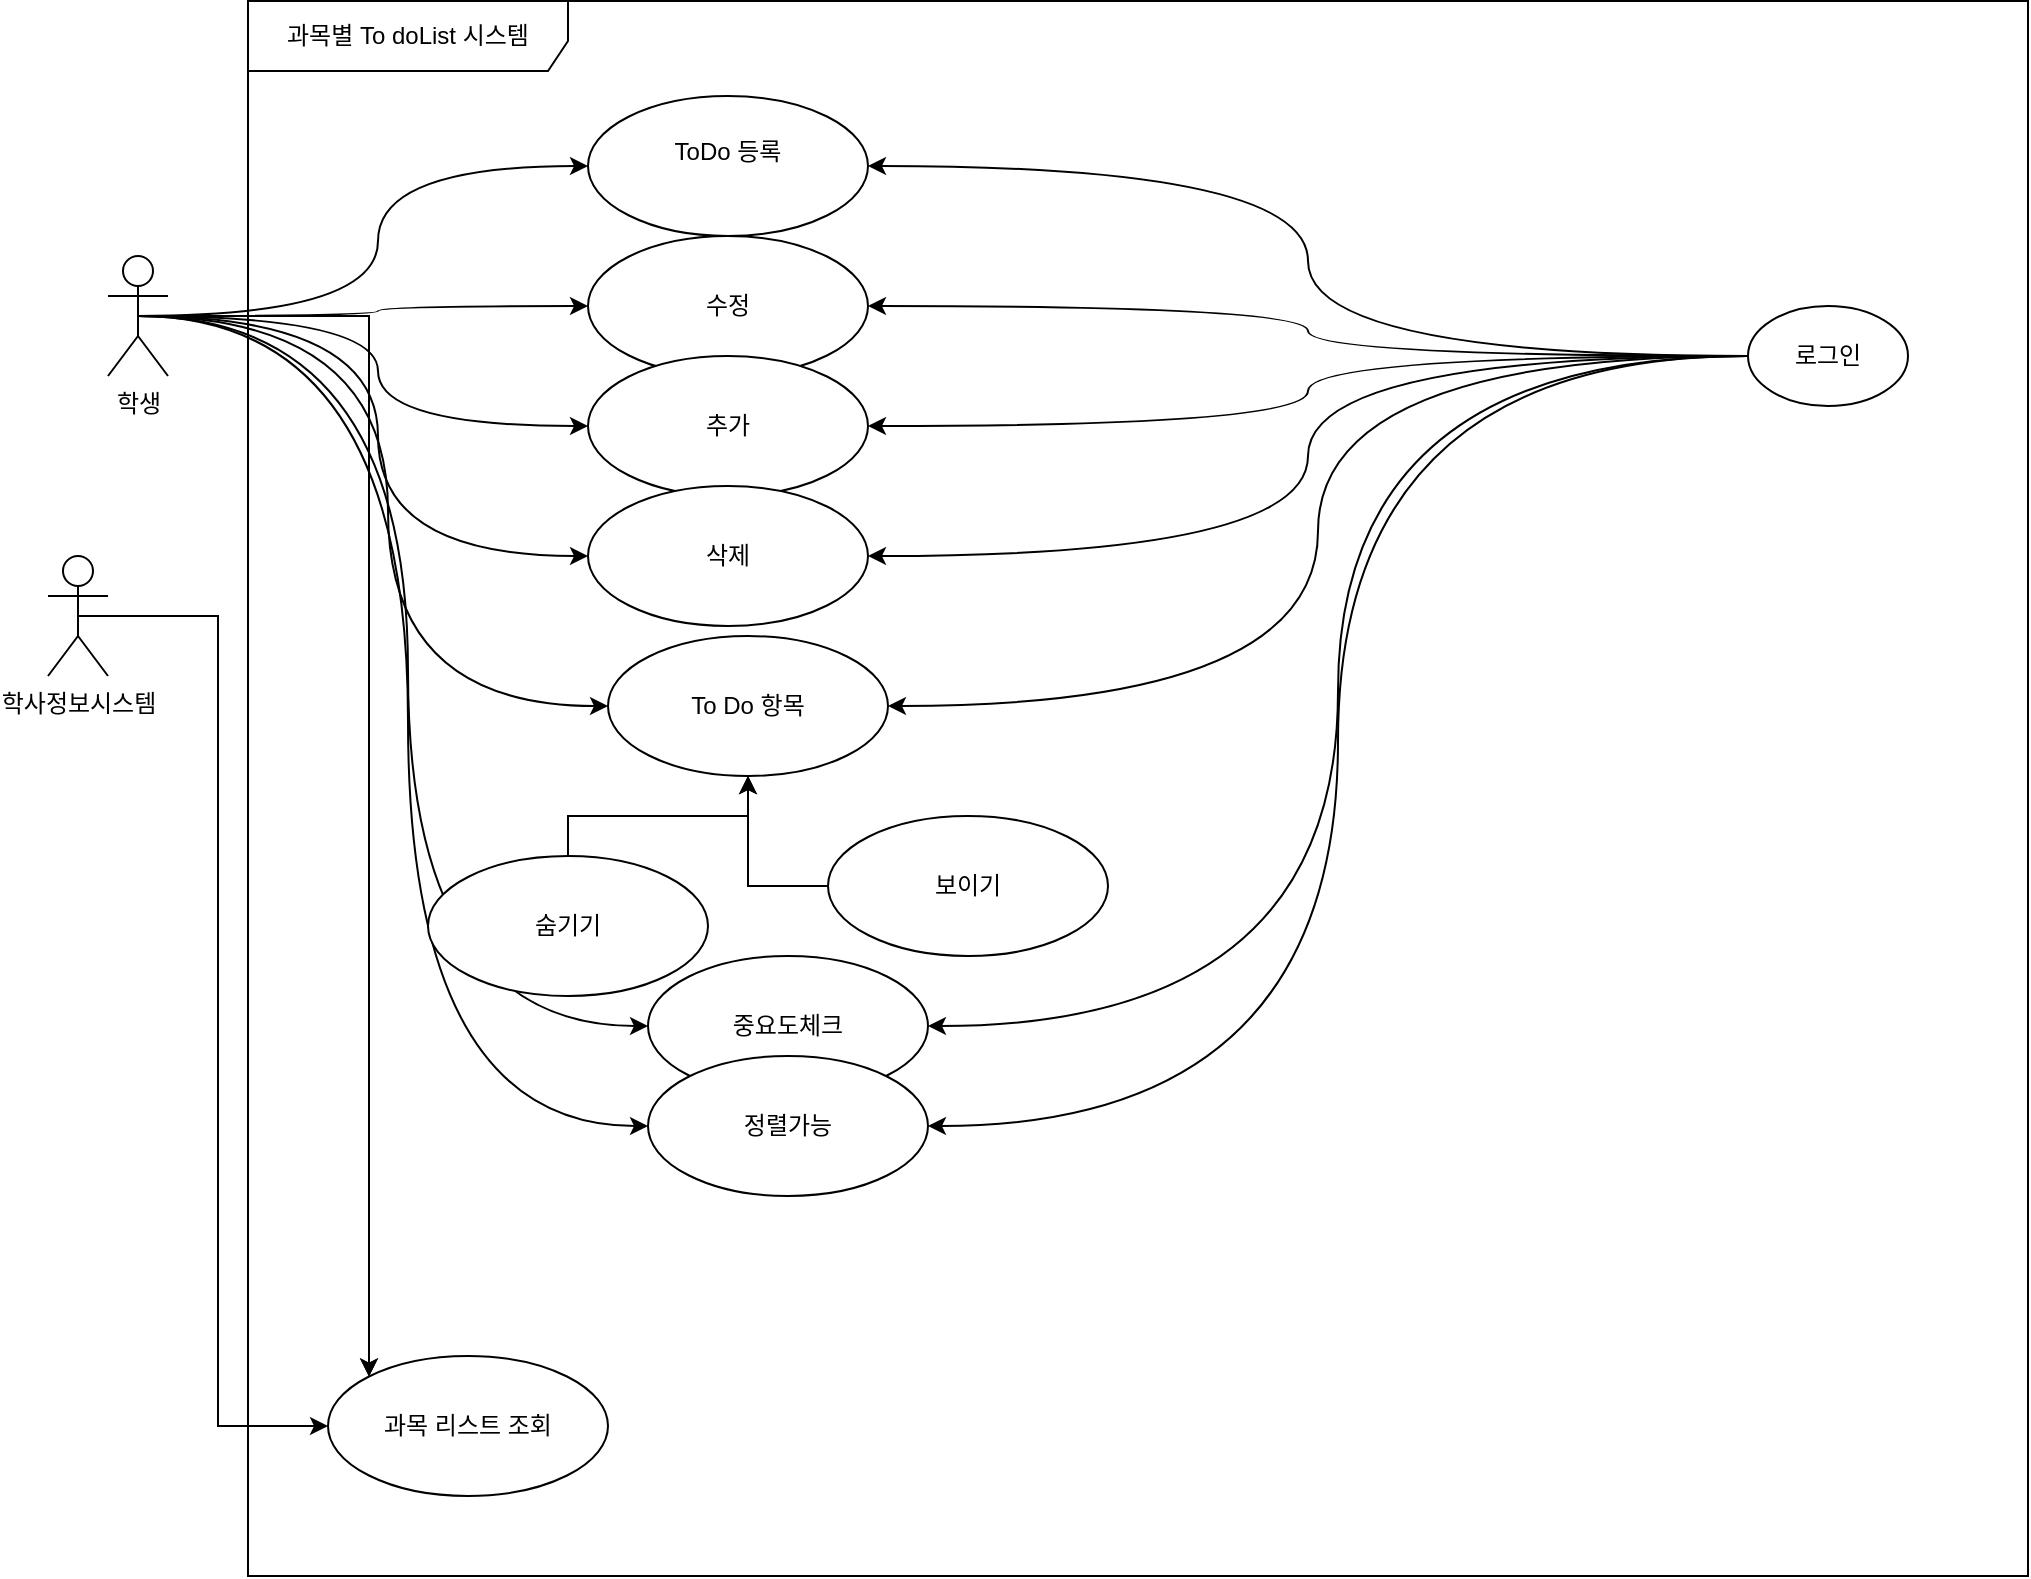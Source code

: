 <mxfile version="24.8.4">
  <diagram name="페이지-1" id="zLDG6PGTuD3OFIEH7AD8">
    <mxGraphModel dx="1050" dy="522" grid="1" gridSize="10" guides="1" tooltips="1" connect="1" arrows="1" fold="1" page="1" pageScale="1" pageWidth="850" pageHeight="1100" math="0" shadow="0">
      <root>
        <mxCell id="0" />
        <mxCell id="1" parent="0" />
        <mxCell id="EN1RqwOB0s-N4DpJ5f6v-1" style="edgeStyle=orthogonalEdgeStyle;rounded=0;orthogonalLoop=1;jettySize=auto;html=1;entryX=0;entryY=0;entryDx=0;entryDy=0;" parent="1" source="hAZ7BS8OIwkYzedntqdI-1" target="QbLjZGvhFdgdJ97sdlxq-29" edge="1">
          <mxGeometry relative="1" as="geometry" />
        </mxCell>
        <mxCell id="QbLjZGvhFdgdJ97sdlxq-31" style="edgeStyle=orthogonalEdgeStyle;rounded=0;orthogonalLoop=1;jettySize=auto;html=1;exitX=0.5;exitY=0.5;exitDx=0;exitDy=0;exitPerimeter=0;entryX=0;entryY=0;entryDx=0;entryDy=0;" parent="1" source="hAZ7BS8OIwkYzedntqdI-1" target="QbLjZGvhFdgdJ97sdlxq-29" edge="1">
          <mxGeometry relative="1" as="geometry" />
        </mxCell>
        <mxCell id="22ACAWzlT_3zaiU07irZ-31" style="edgeStyle=orthogonalEdgeStyle;rounded=0;orthogonalLoop=1;jettySize=auto;html=1;exitX=0.5;exitY=0.5;exitDx=0;exitDy=0;exitPerimeter=0;entryX=0;entryY=0.5;entryDx=0;entryDy=0;curved=1;" edge="1" parent="1" source="hAZ7BS8OIwkYzedntqdI-1" target="yUfuFuD09PTQG4UZW8ii-1">
          <mxGeometry relative="1" as="geometry" />
        </mxCell>
        <mxCell id="22ACAWzlT_3zaiU07irZ-35" style="edgeStyle=orthogonalEdgeStyle;rounded=0;orthogonalLoop=1;jettySize=auto;html=1;exitX=0.5;exitY=0.5;exitDx=0;exitDy=0;exitPerimeter=0;curved=1;" edge="1" parent="1" source="hAZ7BS8OIwkYzedntqdI-1" target="22ACAWzlT_3zaiU07irZ-1">
          <mxGeometry relative="1" as="geometry" />
        </mxCell>
        <mxCell id="22ACAWzlT_3zaiU07irZ-36" style="edgeStyle=orthogonalEdgeStyle;rounded=0;orthogonalLoop=1;jettySize=auto;html=1;exitX=0.5;exitY=0.5;exitDx=0;exitDy=0;exitPerimeter=0;entryX=0;entryY=0.5;entryDx=0;entryDy=0;curved=1;" edge="1" parent="1" source="hAZ7BS8OIwkYzedntqdI-1" target="22ACAWzlT_3zaiU07irZ-11">
          <mxGeometry relative="1" as="geometry" />
        </mxCell>
        <mxCell id="22ACAWzlT_3zaiU07irZ-37" style="edgeStyle=orthogonalEdgeStyle;rounded=0;orthogonalLoop=1;jettySize=auto;html=1;exitX=0.5;exitY=0.5;exitDx=0;exitDy=0;exitPerimeter=0;entryX=0;entryY=0.5;entryDx=0;entryDy=0;curved=1;" edge="1" parent="1" source="hAZ7BS8OIwkYzedntqdI-1" target="22ACAWzlT_3zaiU07irZ-12">
          <mxGeometry relative="1" as="geometry" />
        </mxCell>
        <mxCell id="22ACAWzlT_3zaiU07irZ-38" style="edgeStyle=orthogonalEdgeStyle;rounded=0;orthogonalLoop=1;jettySize=auto;html=1;exitX=0.5;exitY=0.5;exitDx=0;exitDy=0;exitPerimeter=0;entryX=0;entryY=0.5;entryDx=0;entryDy=0;curved=1;" edge="1" parent="1" source="hAZ7BS8OIwkYzedntqdI-1" target="QbLjZGvhFdgdJ97sdlxq-22">
          <mxGeometry relative="1" as="geometry" />
        </mxCell>
        <mxCell id="22ACAWzlT_3zaiU07irZ-39" style="edgeStyle=orthogonalEdgeStyle;rounded=0;orthogonalLoop=1;jettySize=auto;html=1;exitX=0.5;exitY=0.5;exitDx=0;exitDy=0;exitPerimeter=0;entryX=0;entryY=0.5;entryDx=0;entryDy=0;curved=1;" edge="1" parent="1" source="hAZ7BS8OIwkYzedntqdI-1" target="22ACAWzlT_3zaiU07irZ-4">
          <mxGeometry relative="1" as="geometry" />
        </mxCell>
        <mxCell id="22ACAWzlT_3zaiU07irZ-40" style="edgeStyle=orthogonalEdgeStyle;rounded=0;orthogonalLoop=1;jettySize=auto;html=1;exitX=0.5;exitY=0.5;exitDx=0;exitDy=0;exitPerimeter=0;entryX=0;entryY=0.5;entryDx=0;entryDy=0;curved=1;" edge="1" parent="1" source="hAZ7BS8OIwkYzedntqdI-1" target="22ACAWzlT_3zaiU07irZ-6">
          <mxGeometry relative="1" as="geometry" />
        </mxCell>
        <mxCell id="hAZ7BS8OIwkYzedntqdI-1" value="학생" style="shape=umlActor;verticalLabelPosition=bottom;verticalAlign=top;html=1;outlineConnect=0;" parent="1" vertex="1">
          <mxGeometry x="80" y="140" width="30" height="60" as="geometry" />
        </mxCell>
        <mxCell id="QbLjZGvhFdgdJ97sdlxq-30" style="edgeStyle=orthogonalEdgeStyle;rounded=0;orthogonalLoop=1;jettySize=auto;html=1;exitX=0.5;exitY=0.5;exitDx=0;exitDy=0;exitPerimeter=0;entryX=0;entryY=0.5;entryDx=0;entryDy=0;" parent="1" source="hAZ7BS8OIwkYzedntqdI-2" target="QbLjZGvhFdgdJ97sdlxq-29" edge="1">
          <mxGeometry relative="1" as="geometry" />
        </mxCell>
        <mxCell id="hAZ7BS8OIwkYzedntqdI-2" value="학사정보시스템" style="shape=umlActor;verticalLabelPosition=bottom;verticalAlign=top;html=1;outlineConnect=0;" parent="1" vertex="1">
          <mxGeometry x="50" y="290" width="30" height="60" as="geometry" />
        </mxCell>
        <mxCell id="yUfuFuD09PTQG4UZW8ii-1" value="ToDo 등록&lt;div&gt;&lt;br&gt;&lt;/div&gt;" style="ellipse;whiteSpace=wrap;html=1;strokeColor=default;align=center;verticalAlign=middle;fontFamily=Helvetica;fontSize=12;fontColor=default;fillColor=default;" parent="1" vertex="1">
          <mxGeometry x="320" y="60" width="140" height="70" as="geometry" />
        </mxCell>
        <mxCell id="22ACAWzlT_3zaiU07irZ-18" style="edgeStyle=orthogonalEdgeStyle;rounded=0;orthogonalLoop=1;jettySize=auto;html=1;exitX=0;exitY=0.5;exitDx=0;exitDy=0;entryX=1;entryY=0.5;entryDx=0;entryDy=0;curved=1;" edge="1" parent="1" source="QbLjZGvhFdgdJ97sdlxq-7" target="yUfuFuD09PTQG4UZW8ii-1">
          <mxGeometry relative="1" as="geometry" />
        </mxCell>
        <mxCell id="22ACAWzlT_3zaiU07irZ-20" style="edgeStyle=orthogonalEdgeStyle;rounded=0;orthogonalLoop=1;jettySize=auto;html=1;exitX=0;exitY=0.5;exitDx=0;exitDy=0;curved=1;" edge="1" parent="1" source="QbLjZGvhFdgdJ97sdlxq-7" target="22ACAWzlT_3zaiU07irZ-1">
          <mxGeometry relative="1" as="geometry" />
        </mxCell>
        <mxCell id="22ACAWzlT_3zaiU07irZ-21" style="edgeStyle=orthogonalEdgeStyle;rounded=0;orthogonalLoop=1;jettySize=auto;html=1;exitX=0;exitY=0.5;exitDx=0;exitDy=0;curved=1;" edge="1" parent="1" source="QbLjZGvhFdgdJ97sdlxq-7" target="22ACAWzlT_3zaiU07irZ-11">
          <mxGeometry relative="1" as="geometry" />
        </mxCell>
        <mxCell id="22ACAWzlT_3zaiU07irZ-22" style="edgeStyle=orthogonalEdgeStyle;rounded=0;orthogonalLoop=1;jettySize=auto;html=1;exitX=0;exitY=0.5;exitDx=0;exitDy=0;entryX=1;entryY=0.5;entryDx=0;entryDy=0;curved=1;" edge="1" parent="1" source="QbLjZGvhFdgdJ97sdlxq-7" target="22ACAWzlT_3zaiU07irZ-12">
          <mxGeometry relative="1" as="geometry" />
        </mxCell>
        <mxCell id="22ACAWzlT_3zaiU07irZ-29" style="edgeStyle=orthogonalEdgeStyle;rounded=0;orthogonalLoop=1;jettySize=auto;html=1;exitX=0;exitY=0.5;exitDx=0;exitDy=0;entryX=1;entryY=0.5;entryDx=0;entryDy=0;curved=1;" edge="1" parent="1" source="QbLjZGvhFdgdJ97sdlxq-7" target="22ACAWzlT_3zaiU07irZ-4">
          <mxGeometry relative="1" as="geometry" />
        </mxCell>
        <mxCell id="22ACAWzlT_3zaiU07irZ-30" style="edgeStyle=orthogonalEdgeStyle;rounded=0;orthogonalLoop=1;jettySize=auto;html=1;exitX=0;exitY=0.5;exitDx=0;exitDy=0;entryX=1;entryY=0.5;entryDx=0;entryDy=0;curved=1;" edge="1" parent="1" source="QbLjZGvhFdgdJ97sdlxq-7" target="22ACAWzlT_3zaiU07irZ-6">
          <mxGeometry relative="1" as="geometry" />
        </mxCell>
        <mxCell id="22ACAWzlT_3zaiU07irZ-32" style="edgeStyle=orthogonalEdgeStyle;rounded=0;orthogonalLoop=1;jettySize=auto;html=1;exitX=0;exitY=0.5;exitDx=0;exitDy=0;entryX=1;entryY=0.5;entryDx=0;entryDy=0;curved=1;" edge="1" parent="1" source="QbLjZGvhFdgdJ97sdlxq-7" target="QbLjZGvhFdgdJ97sdlxq-22">
          <mxGeometry relative="1" as="geometry" />
        </mxCell>
        <mxCell id="QbLjZGvhFdgdJ97sdlxq-7" value="로그인" style="ellipse;whiteSpace=wrap;html=1;strokeColor=default;align=center;verticalAlign=middle;fontFamily=Helvetica;fontSize=12;fontColor=default;fillColor=default;" parent="1" vertex="1">
          <mxGeometry x="900" y="165" width="80" height="50" as="geometry" />
        </mxCell>
        <mxCell id="QbLjZGvhFdgdJ97sdlxq-22" value="To Do 항목" style="ellipse;whiteSpace=wrap;html=1;strokeColor=default;align=center;verticalAlign=middle;fontFamily=Helvetica;fontSize=12;fontColor=default;fillColor=default;" parent="1" vertex="1">
          <mxGeometry x="330" y="330" width="140" height="70" as="geometry" />
        </mxCell>
        <mxCell id="QbLjZGvhFdgdJ97sdlxq-25" value="과목별 To doList 시스템" style="shape=umlFrame;whiteSpace=wrap;html=1;pointerEvents=0;width=160;height=35;" parent="1" vertex="1">
          <mxGeometry x="150" y="12.5" width="890" height="787.5" as="geometry" />
        </mxCell>
        <mxCell id="QbLjZGvhFdgdJ97sdlxq-29" value="과목 리스트 조회" style="ellipse;whiteSpace=wrap;html=1;strokeColor=default;align=center;verticalAlign=middle;fontFamily=Helvetica;fontSize=12;fontColor=default;fillColor=default;" parent="1" vertex="1">
          <mxGeometry x="190" y="690" width="140" height="70" as="geometry" />
        </mxCell>
        <mxCell id="22ACAWzlT_3zaiU07irZ-1" value="수정" style="ellipse;whiteSpace=wrap;html=1;" vertex="1" parent="1">
          <mxGeometry x="320" y="130" width="140" height="70" as="geometry" />
        </mxCell>
        <mxCell id="22ACAWzlT_3zaiU07irZ-9" style="edgeStyle=orthogonalEdgeStyle;rounded=0;orthogonalLoop=1;jettySize=auto;html=1;exitX=0;exitY=0.5;exitDx=0;exitDy=0;" edge="1" parent="1" source="22ACAWzlT_3zaiU07irZ-2" target="QbLjZGvhFdgdJ97sdlxq-22">
          <mxGeometry relative="1" as="geometry" />
        </mxCell>
        <mxCell id="22ACAWzlT_3zaiU07irZ-2" value="보이기" style="ellipse;whiteSpace=wrap;html=1;" vertex="1" parent="1">
          <mxGeometry x="440" y="420" width="140" height="70" as="geometry" />
        </mxCell>
        <mxCell id="22ACAWzlT_3zaiU07irZ-34" style="edgeStyle=orthogonalEdgeStyle;rounded=0;orthogonalLoop=1;jettySize=auto;html=1;exitX=0.5;exitY=0;exitDx=0;exitDy=0;entryX=0.5;entryY=1;entryDx=0;entryDy=0;" edge="1" parent="1" source="22ACAWzlT_3zaiU07irZ-3" target="QbLjZGvhFdgdJ97sdlxq-22">
          <mxGeometry relative="1" as="geometry" />
        </mxCell>
        <mxCell id="22ACAWzlT_3zaiU07irZ-3" value="숨기기" style="ellipse;whiteSpace=wrap;html=1;" vertex="1" parent="1">
          <mxGeometry x="240" y="440" width="140" height="70" as="geometry" />
        </mxCell>
        <mxCell id="22ACAWzlT_3zaiU07irZ-4" value="중요도체크" style="ellipse;whiteSpace=wrap;html=1;" vertex="1" parent="1">
          <mxGeometry x="350" y="490" width="140" height="70" as="geometry" />
        </mxCell>
        <mxCell id="22ACAWzlT_3zaiU07irZ-6" value="정렬가능" style="ellipse;whiteSpace=wrap;html=1;" vertex="1" parent="1">
          <mxGeometry x="350" y="540" width="140" height="70" as="geometry" />
        </mxCell>
        <mxCell id="22ACAWzlT_3zaiU07irZ-11" value="추가" style="ellipse;whiteSpace=wrap;html=1;" vertex="1" parent="1">
          <mxGeometry x="320" y="190" width="140" height="70" as="geometry" />
        </mxCell>
        <mxCell id="22ACAWzlT_3zaiU07irZ-12" value="삭제" style="ellipse;whiteSpace=wrap;html=1;" vertex="1" parent="1">
          <mxGeometry x="320" y="255" width="140" height="70" as="geometry" />
        </mxCell>
      </root>
    </mxGraphModel>
  </diagram>
</mxfile>
